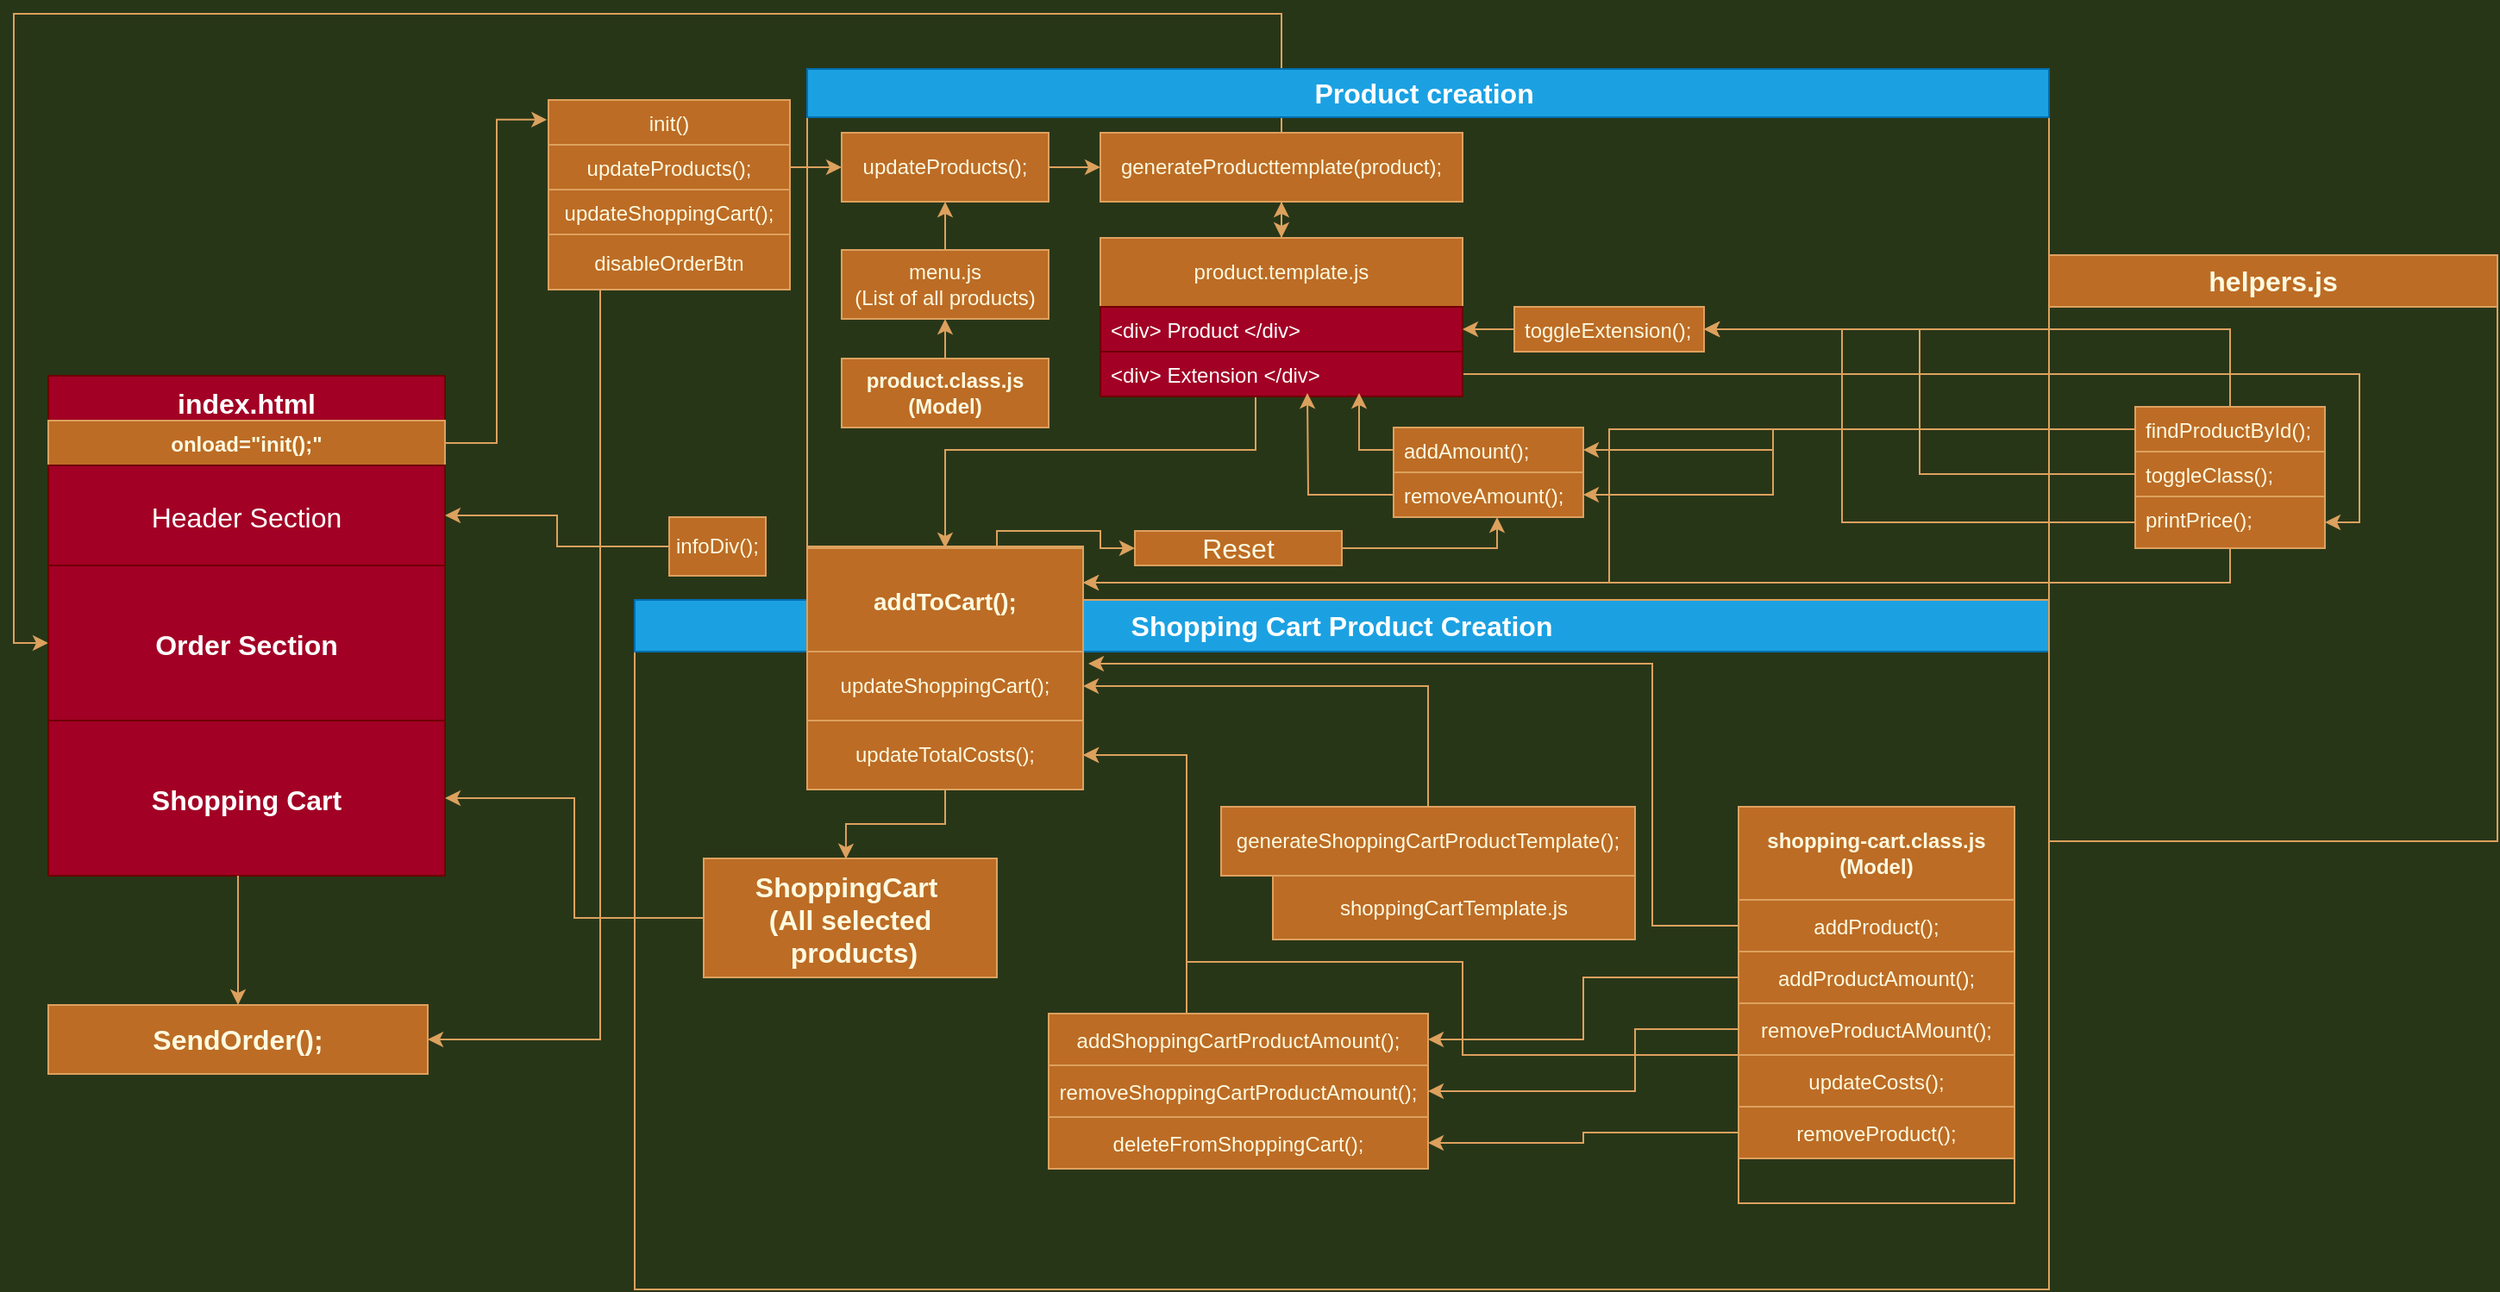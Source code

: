 <mxfile version="13.6.5">
    <diagram id="C5RBs43oDa-KdzZeNtuy" name="Page-1">
        <mxGraphModel dx="2034" dy="1747" grid="1" gridSize="10" guides="1" tooltips="1" connect="1" arrows="1" fold="1" page="1" pageScale="1" pageWidth="827" pageHeight="1169" background="#283618" math="0" shadow="0">
            <root>
                <mxCell id="WIyWlLk6GJQsqaUBKTNV-0"/>
                <mxCell id="WIyWlLk6GJQsqaUBKTNV-1" parent="WIyWlLk6GJQsqaUBKTNV-0"/>
                <mxCell id="zkfFHV4jXpPFQw0GAbJ--6" value="init()" style="swimlane;fontStyle=0;align=center;verticalAlign=top;childLayout=stackLayout;horizontal=1;startSize=26;horizontalStack=0;resizeParent=1;resizeLast=0;collapsible=1;marginBottom=0;rounded=0;shadow=0;strokeWidth=1;fillColor=#BC6C25;strokeColor=#DDA15E;fontColor=#FEFAE0;" parent="WIyWlLk6GJQsqaUBKTNV-1" vertex="1">
                    <mxGeometry x="260" y="-950" width="140" height="110" as="geometry">
                        <mxRectangle x="20" y="10" width="160" height="26" as="alternateBounds"/>
                    </mxGeometry>
                </mxCell>
                <mxCell id="zkfFHV4jXpPFQw0GAbJ--7" value="updateProducts();" style="text;align=center;verticalAlign=top;spacingLeft=4;spacingRight=4;overflow=hidden;rotatable=0;points=[[0,0.5],[1,0.5]];portConstraint=eastwest;fillColor=#BC6C25;strokeColor=#DDA15E;fontColor=#FEFAE0;" parent="zkfFHV4jXpPFQw0GAbJ--6" vertex="1">
                    <mxGeometry y="26" width="140" height="26" as="geometry"/>
                </mxCell>
                <mxCell id="zkfFHV4jXpPFQw0GAbJ--8" value="updateShoppingCart();" style="text;align=center;verticalAlign=top;spacingLeft=4;spacingRight=4;overflow=hidden;rotatable=0;points=[[0,0.5],[1,0.5]];portConstraint=eastwest;rounded=0;shadow=0;html=0;fillColor=#BC6C25;strokeColor=#DDA15E;fontColor=#FEFAE0;" parent="zkfFHV4jXpPFQw0GAbJ--6" vertex="1">
                    <mxGeometry y="52" width="140" height="26" as="geometry"/>
                </mxCell>
                <mxCell id="liBMy7sWaxeGPgHL_rmU-2" value="disableOrderBtn" style="text;align=center;verticalAlign=middle;spacingLeft=4;spacingRight=4;overflow=hidden;rotatable=0;points=[[0,0.5],[1,0.5]];portConstraint=eastwest;rounded=0;shadow=0;html=0;fillColor=#BC6C25;strokeColor=#DDA15E;fontColor=#FEFAE0;" parent="zkfFHV4jXpPFQw0GAbJ--6" vertex="1">
                    <mxGeometry y="78" width="140" height="32" as="geometry"/>
                </mxCell>
                <mxCell id="liBMy7sWaxeGPgHL_rmU-127" value="" style="rounded=0;whiteSpace=wrap;html=1;fillColor=none;fontSize=16;align=center;strokeColor=#DDA15E;fontColor=#FEFAE0;" parent="WIyWlLk6GJQsqaUBKTNV-1" vertex="1">
                    <mxGeometry x="310" y="-660" width="820" height="400" as="geometry"/>
                </mxCell>
                <mxCell id="liBMy7sWaxeGPgHL_rmU-128" value="&lt;b&gt;Shopping Cart Product Creation&lt;/b&gt;" style="rounded=0;whiteSpace=wrap;html=1;fillColor=#1ba1e2;fontSize=16;align=center;strokeColor=#006EAF;fontColor=#ffffff;" parent="WIyWlLk6GJQsqaUBKTNV-1" vertex="1">
                    <mxGeometry x="310" y="-660" width="820" height="30" as="geometry"/>
                </mxCell>
                <mxCell id="liBMy7sWaxeGPgHL_rmU-87" value="" style="rounded=0;whiteSpace=wrap;html=1;fillColor=none;fontSize=16;align=center;strokeColor=#DDA15E;fontColor=#FEFAE0;" parent="WIyWlLk6GJQsqaUBKTNV-1" vertex="1">
                    <mxGeometry x="410" y="-691" width="160" height="101" as="geometry"/>
                </mxCell>
                <mxCell id="liBMy7sWaxeGPgHL_rmU-99" value="" style="rounded=0;whiteSpace=wrap;html=1;fillColor=none;fontSize=16;align=center;strokeColor=#DDA15E;fontColor=#FEFAE0;" parent="WIyWlLk6GJQsqaUBKTNV-1" vertex="1">
                    <mxGeometry x="950" y="-540" width="160" height="230" as="geometry"/>
                </mxCell>
                <mxCell id="liBMy7sWaxeGPgHL_rmU-68" value="" style="rounded=0;whiteSpace=wrap;html=1;fillColor=none;strokeColor=#DDA15E;fontColor=#FEFAE0;" parent="WIyWlLk6GJQsqaUBKTNV-1" vertex="1">
                    <mxGeometry x="1130" y="-860" width="260" height="340" as="geometry"/>
                </mxCell>
                <mxCell id="liBMy7sWaxeGPgHL_rmU-60" value="" style="rounded=0;whiteSpace=wrap;html=1;fillColor=none;strokeColor=#DDA15E;fontColor=#FEFAE0;" parent="WIyWlLk6GJQsqaUBKTNV-1" vertex="1">
                    <mxGeometry x="410" y="-968" width="720" height="308" as="geometry"/>
                </mxCell>
                <mxCell id="liBMy7sWaxeGPgHL_rmU-16" value="" style="edgeStyle=orthogonalEdgeStyle;rounded=0;orthogonalLoop=1;jettySize=auto;html=1;labelBackgroundColor=#283618;strokeColor=#DDA15E;fontColor=#FEFAE0;" parent="WIyWlLk6GJQsqaUBKTNV-1" source="liBMy7sWaxeGPgHL_rmU-13" target="liBMy7sWaxeGPgHL_rmU-15" edge="1">
                    <mxGeometry relative="1" as="geometry"/>
                </mxCell>
                <mxCell id="liBMy7sWaxeGPgHL_rmU-13" value="&lt;span style=&quot;text-align: left&quot;&gt;updateProducts();&lt;/span&gt;" style="rounded=0;whiteSpace=wrap;html=1;fillColor=#BC6C25;strokeColor=#DDA15E;fontColor=#FEFAE0;" parent="WIyWlLk6GJQsqaUBKTNV-1" vertex="1">
                    <mxGeometry x="430" y="-931" width="120" height="40" as="geometry"/>
                </mxCell>
                <mxCell id="liBMy7sWaxeGPgHL_rmU-14" value="" style="edgeStyle=orthogonalEdgeStyle;rounded=0;orthogonalLoop=1;jettySize=auto;html=1;labelBackgroundColor=#283618;strokeColor=#DDA15E;fontColor=#FEFAE0;" parent="WIyWlLk6GJQsqaUBKTNV-1" source="zkfFHV4jXpPFQw0GAbJ--7" target="liBMy7sWaxeGPgHL_rmU-13" edge="1">
                    <mxGeometry relative="1" as="geometry"/>
                </mxCell>
                <mxCell id="liBMy7sWaxeGPgHL_rmU-30" value="" style="edgeStyle=orthogonalEdgeStyle;rounded=0;orthogonalLoop=1;jettySize=auto;html=1;labelBackgroundColor=#283618;strokeColor=#DDA15E;fontColor=#FEFAE0;" parent="WIyWlLk6GJQsqaUBKTNV-1" source="liBMy7sWaxeGPgHL_rmU-15" target="liBMy7sWaxeGPgHL_rmU-29" edge="1">
                    <mxGeometry relative="1" as="geometry"/>
                </mxCell>
                <mxCell id="liBMy7sWaxeGPgHL_rmU-81" style="edgeStyle=orthogonalEdgeStyle;rounded=0;orthogonalLoop=1;jettySize=auto;html=1;fontSize=16;entryX=0;entryY=0.5;entryDx=0;entryDy=0;labelBackgroundColor=#283618;strokeColor=#DDA15E;fontColor=#FEFAE0;" parent="WIyWlLk6GJQsqaUBKTNV-1" source="liBMy7sWaxeGPgHL_rmU-15" target="liBMy7sWaxeGPgHL_rmU-20" edge="1">
                    <mxGeometry relative="1" as="geometry">
                        <mxPoint x="-50" y="-640" as="targetPoint"/>
                        <Array as="points">
                            <mxPoint x="685" y="-1000"/>
                            <mxPoint x="-50" y="-1000"/>
                            <mxPoint x="-50" y="-635"/>
                        </Array>
                    </mxGeometry>
                </mxCell>
                <mxCell id="liBMy7sWaxeGPgHL_rmU-15" value="generateProducttemplate(product);" style="rounded=0;whiteSpace=wrap;html=1;fillColor=#BC6C25;strokeColor=#DDA15E;fontColor=#FEFAE0;" parent="WIyWlLk6GJQsqaUBKTNV-1" vertex="1">
                    <mxGeometry x="580" y="-931" width="210" height="40" as="geometry"/>
                </mxCell>
                <mxCell id="liBMy7sWaxeGPgHL_rmU-31" value="" style="edgeStyle=orthogonalEdgeStyle;rounded=0;orthogonalLoop=1;jettySize=auto;html=1;labelBackgroundColor=#283618;strokeColor=#DDA15E;fontColor=#FEFAE0;" parent="WIyWlLk6GJQsqaUBKTNV-1" source="liBMy7sWaxeGPgHL_rmU-29" target="liBMy7sWaxeGPgHL_rmU-15" edge="1">
                    <mxGeometry relative="1" as="geometry"/>
                </mxCell>
                <mxCell id="liBMy7sWaxeGPgHL_rmU-29" value="product.template.js" style="rounded=0;whiteSpace=wrap;html=1;fillColor=#BC6C25;strokeColor=#DDA15E;fontColor=#FEFAE0;" parent="WIyWlLk6GJQsqaUBKTNV-1" vertex="1">
                    <mxGeometry x="580" y="-870" width="210" height="40" as="geometry"/>
                </mxCell>
                <mxCell id="liBMy7sWaxeGPgHL_rmU-32" value="&lt;div&gt; Product &lt;/div&gt;" style="text;align=left;verticalAlign=top;spacingLeft=4;spacingRight=4;overflow=hidden;rotatable=0;points=[[0,0.5],[1,0.5]];portConstraint=eastwest;rounded=0;shadow=0;html=0;fillColor=#a20025;strokeColor=#6F0000;fontColor=#ffffff;" parent="WIyWlLk6GJQsqaUBKTNV-1" vertex="1">
                    <mxGeometry x="580" y="-830" width="210" height="26" as="geometry"/>
                </mxCell>
                <mxCell id="liBMy7sWaxeGPgHL_rmU-46" style="edgeStyle=orthogonalEdgeStyle;rounded=0;orthogonalLoop=1;jettySize=auto;html=1;labelBackgroundColor=#283618;strokeColor=#DDA15E;fontColor=#FEFAE0;" parent="WIyWlLk6GJQsqaUBKTNV-1" source="liBMy7sWaxeGPgHL_rmU-33" target="liBMy7sWaxeGPgHL_rmU-41" edge="1">
                    <mxGeometry relative="1" as="geometry">
                        <Array as="points">
                            <mxPoint x="670" y="-747"/>
                        </Array>
                    </mxGeometry>
                </mxCell>
                <mxCell id="liBMy7sWaxeGPgHL_rmU-47" style="edgeStyle=orthogonalEdgeStyle;rounded=0;orthogonalLoop=1;jettySize=auto;html=1;entryX=1;entryY=0.5;entryDx=0;entryDy=0;labelBackgroundColor=#283618;strokeColor=#DDA15E;fontColor=#FEFAE0;" parent="WIyWlLk6GJQsqaUBKTNV-1" source="liBMy7sWaxeGPgHL_rmU-33" target="liBMy7sWaxeGPgHL_rmU-42" edge="1">
                    <mxGeometry relative="1" as="geometry">
                        <mxPoint x="890" y="-700" as="targetPoint"/>
                    </mxGeometry>
                </mxCell>
                <mxCell id="liBMy7sWaxeGPgHL_rmU-33" value="&lt;div&gt; Extension &lt;/div&gt;" style="text;align=left;verticalAlign=top;spacingLeft=4;spacingRight=4;overflow=hidden;rotatable=0;points=[[0,0.5],[1,0.5]];portConstraint=eastwest;rounded=0;shadow=0;html=0;fillColor=#a20025;strokeColor=#6F0000;fontColor=#ffffff;" parent="WIyWlLk6GJQsqaUBKTNV-1" vertex="1">
                    <mxGeometry x="580" y="-804" width="210" height="26" as="geometry"/>
                </mxCell>
                <mxCell id="liBMy7sWaxeGPgHL_rmU-35" value="" style="edgeStyle=orthogonalEdgeStyle;rounded=0;orthogonalLoop=1;jettySize=auto;html=1;entryX=1;entryY=0.5;entryDx=0;entryDy=0;labelBackgroundColor=#283618;strokeColor=#DDA15E;fontColor=#FEFAE0;" parent="WIyWlLk6GJQsqaUBKTNV-1" source="liBMy7sWaxeGPgHL_rmU-34" target="liBMy7sWaxeGPgHL_rmU-32" edge="1">
                    <mxGeometry relative="1" as="geometry"/>
                </mxCell>
                <mxCell id="liBMy7sWaxeGPgHL_rmU-34" value="toggleExtension();" style="text;align=left;verticalAlign=top;spacingLeft=4;spacingRight=4;overflow=hidden;rotatable=0;points=[[0,0.5],[1,0.5]];portConstraint=eastwest;rounded=0;shadow=0;html=0;fillColor=#BC6C25;strokeColor=#DDA15E;fontColor=#FEFAE0;" parent="WIyWlLk6GJQsqaUBKTNV-1" vertex="1">
                    <mxGeometry x="820" y="-830" width="110" height="26" as="geometry"/>
                </mxCell>
                <mxCell id="liBMy7sWaxeGPgHL_rmU-38" value="" style="edgeStyle=orthogonalEdgeStyle;rounded=0;orthogonalLoop=1;jettySize=auto;html=1;labelBackgroundColor=#283618;strokeColor=#DDA15E;fontColor=#FEFAE0;" parent="WIyWlLk6GJQsqaUBKTNV-1" source="liBMy7sWaxeGPgHL_rmU-36" edge="1">
                    <mxGeometry relative="1" as="geometry">
                        <mxPoint x="730" y="-780" as="targetPoint"/>
                    </mxGeometry>
                </mxCell>
                <mxCell id="liBMy7sWaxeGPgHL_rmU-36" value="addAmount();" style="text;align=left;verticalAlign=top;spacingLeft=4;spacingRight=4;overflow=hidden;rotatable=0;points=[[0,0.5],[1,0.5]];portConstraint=eastwest;rounded=0;shadow=0;html=0;fillColor=#BC6C25;strokeColor=#DDA15E;fontColor=#FEFAE0;" parent="WIyWlLk6GJQsqaUBKTNV-1" vertex="1">
                    <mxGeometry x="750" y="-760" width="110" height="26" as="geometry"/>
                </mxCell>
                <mxCell id="liBMy7sWaxeGPgHL_rmU-40" style="edgeStyle=orthogonalEdgeStyle;rounded=0;orthogonalLoop=1;jettySize=auto;html=1;labelBackgroundColor=#283618;strokeColor=#DDA15E;fontColor=#FEFAE0;" parent="WIyWlLk6GJQsqaUBKTNV-1" source="liBMy7sWaxeGPgHL_rmU-37" edge="1">
                    <mxGeometry relative="1" as="geometry">
                        <mxPoint x="700" y="-780" as="targetPoint"/>
                    </mxGeometry>
                </mxCell>
                <mxCell id="liBMy7sWaxeGPgHL_rmU-37" value="removeAmount();" style="text;align=left;verticalAlign=top;spacingLeft=4;spacingRight=4;overflow=hidden;rotatable=0;points=[[0,0.5],[1,0.5]];portConstraint=eastwest;rounded=0;shadow=0;html=0;fillColor=#BC6C25;strokeColor=#DDA15E;fontColor=#FEFAE0;" parent="WIyWlLk6GJQsqaUBKTNV-1" vertex="1">
                    <mxGeometry x="750" y="-734" width="110" height="26" as="geometry"/>
                </mxCell>
                <mxCell id="liBMy7sWaxeGPgHL_rmU-49" value="" style="edgeStyle=orthogonalEdgeStyle;rounded=0;orthogonalLoop=1;jettySize=auto;html=1;labelBackgroundColor=#283618;strokeColor=#DDA15E;fontColor=#FEFAE0;" parent="WIyWlLk6GJQsqaUBKTNV-1" source="liBMy7sWaxeGPgHL_rmU-48" target="liBMy7sWaxeGPgHL_rmU-34" edge="1">
                    <mxGeometry relative="1" as="geometry"/>
                </mxCell>
                <mxCell id="liBMy7sWaxeGPgHL_rmU-48" value="toggleClass();" style="text;align=left;verticalAlign=top;spacingLeft=4;spacingRight=4;overflow=hidden;rotatable=0;points=[[0,0.5],[1,0.5]];portConstraint=eastwest;rounded=0;shadow=0;html=0;fillColor=#BC6C25;strokeColor=#DDA15E;fontColor=#FEFAE0;" parent="WIyWlLk6GJQsqaUBKTNV-1" vertex="1">
                    <mxGeometry x="1180" y="-746" width="110" height="26" as="geometry"/>
                </mxCell>
                <mxCell id="liBMy7sWaxeGPgHL_rmU-51" value="" style="edgeStyle=orthogonalEdgeStyle;rounded=0;orthogonalLoop=1;jettySize=auto;html=1;labelBackgroundColor=#283618;strokeColor=#DDA15E;fontColor=#FEFAE0;" parent="WIyWlLk6GJQsqaUBKTNV-1" source="liBMy7sWaxeGPgHL_rmU-50" target="liBMy7sWaxeGPgHL_rmU-34" edge="1">
                    <mxGeometry relative="1" as="geometry">
                        <Array as="points">
                            <mxPoint x="1235" y="-817"/>
                        </Array>
                    </mxGeometry>
                </mxCell>
                <mxCell id="liBMy7sWaxeGPgHL_rmU-52" style="edgeStyle=orthogonalEdgeStyle;rounded=0;orthogonalLoop=1;jettySize=auto;html=1;entryX=1;entryY=0.5;entryDx=0;entryDy=0;labelBackgroundColor=#283618;strokeColor=#DDA15E;fontColor=#FEFAE0;" parent="WIyWlLk6GJQsqaUBKTNV-1" source="liBMy7sWaxeGPgHL_rmU-50" target="liBMy7sWaxeGPgHL_rmU-36" edge="1">
                    <mxGeometry relative="1" as="geometry">
                        <Array as="points">
                            <mxPoint x="970" y="-759"/>
                            <mxPoint x="970" y="-747"/>
                        </Array>
                    </mxGeometry>
                </mxCell>
                <mxCell id="liBMy7sWaxeGPgHL_rmU-53" style="edgeStyle=orthogonalEdgeStyle;rounded=0;orthogonalLoop=1;jettySize=auto;html=1;labelBackgroundColor=#283618;strokeColor=#DDA15E;fontColor=#FEFAE0;" parent="WIyWlLk6GJQsqaUBKTNV-1" source="liBMy7sWaxeGPgHL_rmU-50" target="liBMy7sWaxeGPgHL_rmU-37" edge="1">
                    <mxGeometry relative="1" as="geometry">
                        <Array as="points">
                            <mxPoint x="970" y="-759"/>
                            <mxPoint x="970" y="-721"/>
                        </Array>
                    </mxGeometry>
                </mxCell>
                <mxCell id="liBMy7sWaxeGPgHL_rmU-71" style="edgeStyle=orthogonalEdgeStyle;rounded=0;orthogonalLoop=1;jettySize=auto;html=1;entryX=1;entryY=0.333;entryDx=0;entryDy=0;entryPerimeter=0;fontSize=14;labelBackgroundColor=#283618;strokeColor=#DDA15E;fontColor=#FEFAE0;" parent="WIyWlLk6GJQsqaUBKTNV-1" source="liBMy7sWaxeGPgHL_rmU-50" target="liBMy7sWaxeGPgHL_rmU-41" edge="1">
                    <mxGeometry relative="1" as="geometry"/>
                </mxCell>
                <mxCell id="liBMy7sWaxeGPgHL_rmU-50" value="findProductById();" style="text;align=left;verticalAlign=top;spacingLeft=4;spacingRight=4;overflow=hidden;rotatable=0;points=[[0,0.5],[1,0.5]];portConstraint=eastwest;rounded=0;shadow=0;html=0;fillColor=#BC6C25;strokeColor=#DDA15E;fontColor=#FEFAE0;" parent="WIyWlLk6GJQsqaUBKTNV-1" vertex="1">
                    <mxGeometry x="1180" y="-772" width="110" height="26" as="geometry"/>
                </mxCell>
                <mxCell id="liBMy7sWaxeGPgHL_rmU-57" value="" style="edgeStyle=orthogonalEdgeStyle;rounded=0;orthogonalLoop=1;jettySize=auto;html=1;labelBackgroundColor=#283618;strokeColor=#DDA15E;fontColor=#FEFAE0;" parent="WIyWlLk6GJQsqaUBKTNV-1" source="liBMy7sWaxeGPgHL_rmU-54" target="liBMy7sWaxeGPgHL_rmU-56" edge="1">
                    <mxGeometry relative="1" as="geometry"/>
                </mxCell>
                <mxCell id="liBMy7sWaxeGPgHL_rmU-54" value="&lt;span style=&quot;text-align: left&quot;&gt;&lt;b&gt;product.class.js&lt;br&gt;(Model)&lt;/b&gt;&lt;br&gt;&lt;/span&gt;" style="rounded=0;whiteSpace=wrap;html=1;fillColor=#BC6C25;strokeColor=#DDA15E;fontColor=#FEFAE0;" parent="WIyWlLk6GJQsqaUBKTNV-1" vertex="1">
                    <mxGeometry x="430" y="-800" width="120" height="40" as="geometry"/>
                </mxCell>
                <mxCell id="liBMy7sWaxeGPgHL_rmU-58" value="" style="edgeStyle=orthogonalEdgeStyle;rounded=0;orthogonalLoop=1;jettySize=auto;html=1;labelBackgroundColor=#283618;strokeColor=#DDA15E;fontColor=#FEFAE0;" parent="WIyWlLk6GJQsqaUBKTNV-1" source="liBMy7sWaxeGPgHL_rmU-56" target="liBMy7sWaxeGPgHL_rmU-13" edge="1">
                    <mxGeometry relative="1" as="geometry"/>
                </mxCell>
                <mxCell id="liBMy7sWaxeGPgHL_rmU-56" value="&lt;span style=&quot;text-align: left&quot;&gt;menu.js&lt;br&gt;(List of all products)&lt;br&gt;&lt;/span&gt;" style="rounded=0;whiteSpace=wrap;html=1;fillColor=#BC6C25;strokeColor=#DDA15E;fontColor=#FEFAE0;" parent="WIyWlLk6GJQsqaUBKTNV-1" vertex="1">
                    <mxGeometry x="430" y="-863" width="120" height="40" as="geometry"/>
                </mxCell>
                <mxCell id="liBMy7sWaxeGPgHL_rmU-65" value="&lt;font style=&quot;font-size: 16px&quot;&gt;&lt;b&gt;Product creation&amp;nbsp;&lt;/b&gt;&lt;/font&gt;" style="rounded=0;whiteSpace=wrap;html=1;fillColor=#1ba1e2;strokeColor=#006EAF;fontColor=#ffffff;" parent="WIyWlLk6GJQsqaUBKTNV-1" vertex="1">
                    <mxGeometry x="410" y="-968" width="720" height="28" as="geometry"/>
                </mxCell>
                <mxCell id="liBMy7sWaxeGPgHL_rmU-66" value="&lt;span style=&quot;text-align: left&quot;&gt;&lt;b&gt;shopping-cart.class.js&lt;br&gt;(Model)&lt;/b&gt;&lt;br&gt;&lt;/span&gt;" style="rounded=0;whiteSpace=wrap;html=1;fillColor=#BC6C25;strokeColor=#DDA15E;fontColor=#FEFAE0;" parent="WIyWlLk6GJQsqaUBKTNV-1" vertex="1">
                    <mxGeometry x="950" y="-540" width="160" height="54" as="geometry"/>
                </mxCell>
                <mxCell id="liBMy7sWaxeGPgHL_rmU-82" style="edgeStyle=orthogonalEdgeStyle;rounded=0;orthogonalLoop=1;jettySize=auto;html=1;fontSize=16;labelBackgroundColor=#283618;strokeColor=#DDA15E;fontColor=#FEFAE0;" parent="WIyWlLk6GJQsqaUBKTNV-1" source="liBMy7sWaxeGPgHL_rmU-67" edge="1">
                    <mxGeometry relative="1" as="geometry">
                        <mxPoint x="573" y="-623" as="targetPoint"/>
                        <Array as="points">
                            <mxPoint x="900" y="-471"/>
                            <mxPoint x="900" y="-623"/>
                        </Array>
                    </mxGeometry>
                </mxCell>
                <mxCell id="liBMy7sWaxeGPgHL_rmU-67" value="addProduct();" style="text;align=center;verticalAlign=middle;spacingLeft=4;spacingRight=4;overflow=hidden;rotatable=0;points=[[0,0.5],[1,0.5]];portConstraint=eastwest;rounded=0;shadow=0;html=0;fillColor=#BC6C25;strokeColor=#DDA15E;fontColor=#FEFAE0;" parent="WIyWlLk6GJQsqaUBKTNV-1" vertex="1">
                    <mxGeometry x="950" y="-486" width="160" height="30" as="geometry"/>
                </mxCell>
                <mxCell id="liBMy7sWaxeGPgHL_rmU-69" value="&lt;b&gt;&lt;font style=&quot;font-size: 16px&quot;&gt;helpers.js&lt;/font&gt;&lt;/b&gt;" style="rounded=0;whiteSpace=wrap;html=1;fillColor=#BC6C25;strokeColor=#DDA15E;fontColor=#FEFAE0;" parent="WIyWlLk6GJQsqaUBKTNV-1" vertex="1">
                    <mxGeometry x="1130" y="-860" width="260" height="30" as="geometry"/>
                </mxCell>
                <mxCell id="liBMy7sWaxeGPgHL_rmU-75" value="" style="edgeStyle=orthogonalEdgeStyle;rounded=0;orthogonalLoop=1;jettySize=auto;html=1;fontSize=14;labelBackgroundColor=#283618;strokeColor=#DDA15E;fontColor=#FEFAE0;" parent="WIyWlLk6GJQsqaUBKTNV-1" source="liBMy7sWaxeGPgHL_rmU-42" target="liBMy7sWaxeGPgHL_rmU-34" edge="1">
                    <mxGeometry relative="1" as="geometry">
                        <Array as="points">
                            <mxPoint x="1010" y="-705"/>
                            <mxPoint x="1010" y="-817"/>
                        </Array>
                    </mxGeometry>
                </mxCell>
                <mxCell id="liBMy7sWaxeGPgHL_rmU-76" style="edgeStyle=orthogonalEdgeStyle;rounded=0;orthogonalLoop=1;jettySize=auto;html=1;fontSize=14;labelBackgroundColor=#283618;strokeColor=#DDA15E;fontColor=#FEFAE0;" parent="WIyWlLk6GJQsqaUBKTNV-1" source="liBMy7sWaxeGPgHL_rmU-42" target="liBMy7sWaxeGPgHL_rmU-41" edge="1">
                    <mxGeometry relative="1" as="geometry">
                        <mxPoint x="820" y="-670" as="targetPoint"/>
                        <Array as="points">
                            <mxPoint x="1235" y="-670"/>
                        </Array>
                    </mxGeometry>
                </mxCell>
                <mxCell id="liBMy7sWaxeGPgHL_rmU-42" value="printPrice();" style="text;align=left;verticalAlign=top;spacingLeft=4;spacingRight=4;overflow=hidden;rotatable=0;points=[[0,0.5],[1,0.5]];portConstraint=eastwest;rounded=0;shadow=0;html=0;fillColor=#BC6C25;strokeColor=#DDA15E;fontColor=#FEFAE0;" parent="WIyWlLk6GJQsqaUBKTNV-1" vertex="1">
                    <mxGeometry x="1180" y="-720" width="110" height="30" as="geometry"/>
                </mxCell>
                <mxCell id="liBMy7sWaxeGPgHL_rmU-18" value="index.html" style="swimlane;fontStyle=1;align=center;verticalAlign=top;childLayout=stackLayout;horizontal=1;startSize=26;horizontalStack=0;resizeParent=1;resizeLast=0;collapsible=1;marginBottom=0;rounded=0;shadow=0;strokeWidth=1;fillColor=#a20025;strokeColor=#6F0000;fontSize=16;fontColor=#ffffff;" parent="WIyWlLk6GJQsqaUBKTNV-1" vertex="1">
                    <mxGeometry x="-30" y="-790" width="230" height="290" as="geometry">
                        <mxRectangle x="20" y="10" width="160" height="26" as="alternateBounds"/>
                    </mxGeometry>
                </mxCell>
                <mxCell id="liBMy7sWaxeGPgHL_rmU-23" value="onload=&quot;init();&quot;" style="text;align=center;verticalAlign=top;spacingLeft=4;spacingRight=4;overflow=hidden;rotatable=0;points=[[0,0.5],[1,0.5]];portConstraint=eastwest;fillColor=#BC6C25;strokeColor=#DDA15E;fontStyle=1;fontColor=#FEFAE0;" parent="liBMy7sWaxeGPgHL_rmU-18" vertex="1">
                    <mxGeometry y="26" width="230" height="26" as="geometry"/>
                </mxCell>
                <mxCell id="liBMy7sWaxeGPgHL_rmU-19" value="Header Section" style="text;align=center;verticalAlign=middle;spacingLeft=4;spacingRight=4;overflow=hidden;rotatable=0;points=[[0,0.5],[1,0.5]];portConstraint=eastwest;fillColor=#a20025;strokeColor=#6F0000;fontSize=16;fontColor=#ffffff;" parent="liBMy7sWaxeGPgHL_rmU-18" vertex="1">
                    <mxGeometry y="52" width="230" height="58" as="geometry"/>
                </mxCell>
                <mxCell id="liBMy7sWaxeGPgHL_rmU-20" value="Order Section" style="text;align=center;verticalAlign=middle;spacingLeft=4;spacingRight=4;overflow=hidden;rotatable=0;points=[[0,0.5],[1,0.5]];portConstraint=eastwest;rounded=0;shadow=0;html=0;fillColor=#a20025;strokeColor=#6F0000;fontSize=16;fontStyle=1;fontColor=#ffffff;" parent="liBMy7sWaxeGPgHL_rmU-18" vertex="1">
                    <mxGeometry y="110" width="230" height="90" as="geometry"/>
                </mxCell>
                <mxCell id="liBMy7sWaxeGPgHL_rmU-27" value="Shopping Cart" style="text;align=center;verticalAlign=middle;spacingLeft=4;spacingRight=4;overflow=hidden;rotatable=0;points=[[0,0.5],[1,0.5]];portConstraint=eastwest;rounded=0;shadow=0;html=0;fillColor=#a20025;strokeColor=#6F0000;fontSize=16;fontStyle=1;fontColor=#ffffff;" parent="liBMy7sWaxeGPgHL_rmU-18" vertex="1">
                    <mxGeometry y="200" width="230" height="90" as="geometry"/>
                </mxCell>
                <mxCell id="liBMy7sWaxeGPgHL_rmU-79" style="edgeStyle=orthogonalEdgeStyle;rounded=0;orthogonalLoop=1;jettySize=auto;html=1;entryX=-0.006;entryY=0.104;entryDx=0;entryDy=0;entryPerimeter=0;fontSize=16;labelBackgroundColor=#283618;strokeColor=#DDA15E;fontColor=#FEFAE0;" parent="WIyWlLk6GJQsqaUBKTNV-1" source="liBMy7sWaxeGPgHL_rmU-23" target="zkfFHV4jXpPFQw0GAbJ--6" edge="1">
                    <mxGeometry relative="1" as="geometry"/>
                </mxCell>
                <mxCell id="liBMy7sWaxeGPgHL_rmU-124" style="edgeStyle=orthogonalEdgeStyle;rounded=0;orthogonalLoop=1;jettySize=auto;html=1;fontSize=16;labelBackgroundColor=#283618;strokeColor=#DDA15E;fontColor=#FEFAE0;" parent="WIyWlLk6GJQsqaUBKTNV-1" source="liBMy7sWaxeGPgHL_rmU-83" target="liBMy7sWaxeGPgHL_rmU-27" edge="1">
                    <mxGeometry relative="1" as="geometry"/>
                </mxCell>
                <mxCell id="liBMy7sWaxeGPgHL_rmU-83" value="ShoppingCart &#10;(All selected&#10; products)" style="text;align=center;verticalAlign=middle;spacingLeft=4;spacingRight=4;overflow=hidden;rotatable=0;points=[[0,0.5],[1,0.5]];portConstraint=eastwest;rounded=0;shadow=0;html=0;fillColor=#BC6C25;strokeColor=#DDA15E;fontStyle=1;fontSize=16;fontColor=#FEFAE0;" parent="WIyWlLk6GJQsqaUBKTNV-1" vertex="1">
                    <mxGeometry x="350" y="-510" width="170" height="69" as="geometry"/>
                </mxCell>
                <mxCell id="liBMy7sWaxeGPgHL_rmU-108" style="edgeStyle=orthogonalEdgeStyle;rounded=0;orthogonalLoop=1;jettySize=auto;html=1;entryX=0.5;entryY=0;entryDx=0;entryDy=0;fontSize=16;labelBackgroundColor=#283618;strokeColor=#DDA15E;fontColor=#FEFAE0;" parent="WIyWlLk6GJQsqaUBKTNV-1" source="liBMy7sWaxeGPgHL_rmU-85" target="liBMy7sWaxeGPgHL_rmU-86" edge="1">
                    <mxGeometry relative="1" as="geometry"/>
                </mxCell>
                <mxCell id="liBMy7sWaxeGPgHL_rmU-85" value="&lt;span style=&quot;text-align: left&quot;&gt;updateShoppingCart();&lt;/span&gt;" style="rounded=0;whiteSpace=wrap;html=1;fillColor=#BC6C25;strokeColor=#DDA15E;fontColor=#FEFAE0;" parent="WIyWlLk6GJQsqaUBKTNV-1" vertex="1">
                    <mxGeometry x="410" y="-630" width="160" height="40" as="geometry"/>
                </mxCell>
                <mxCell id="liBMy7sWaxeGPgHL_rmU-109" style="edgeStyle=orthogonalEdgeStyle;rounded=0;orthogonalLoop=1;jettySize=auto;html=1;entryX=0.485;entryY=0.006;entryDx=0;entryDy=0;entryPerimeter=0;fontSize=16;labelBackgroundColor=#283618;strokeColor=#DDA15E;fontColor=#FEFAE0;" parent="WIyWlLk6GJQsqaUBKTNV-1" source="liBMy7sWaxeGPgHL_rmU-86" target="liBMy7sWaxeGPgHL_rmU-83" edge="1">
                    <mxGeometry relative="1" as="geometry">
                        <Array as="points">
                            <mxPoint x="490" y="-530"/>
                            <mxPoint x="433" y="-530"/>
                        </Array>
                    </mxGeometry>
                </mxCell>
                <mxCell id="liBMy7sWaxeGPgHL_rmU-86" value="&lt;span style=&quot;text-align: left&quot;&gt;updateTotalCosts();&lt;/span&gt;" style="rounded=0;whiteSpace=wrap;html=1;fillColor=#BC6C25;strokeColor=#DDA15E;fontColor=#FEFAE0;" parent="WIyWlLk6GJQsqaUBKTNV-1" vertex="1">
                    <mxGeometry x="410" y="-590" width="160" height="40" as="geometry"/>
                </mxCell>
                <mxCell id="liBMy7sWaxeGPgHL_rmU-93" value="" style="edgeStyle=orthogonalEdgeStyle;rounded=0;orthogonalLoop=1;jettySize=auto;html=1;fontSize=16;entryX=0;entryY=0.5;entryDx=0;entryDy=0;labelBackgroundColor=#283618;strokeColor=#DDA15E;fontColor=#FEFAE0;" parent="WIyWlLk6GJQsqaUBKTNV-1" source="liBMy7sWaxeGPgHL_rmU-87" target="liBMy7sWaxeGPgHL_rmU-89" edge="1">
                    <mxGeometry relative="1" as="geometry">
                        <Array as="points">
                            <mxPoint x="520" y="-700"/>
                            <mxPoint x="580" y="-700"/>
                            <mxPoint x="580" y="-690"/>
                        </Array>
                    </mxGeometry>
                </mxCell>
                <mxCell id="liBMy7sWaxeGPgHL_rmU-96" style="edgeStyle=orthogonalEdgeStyle;rounded=0;orthogonalLoop=1;jettySize=auto;html=1;fontSize=16;labelBackgroundColor=#283618;strokeColor=#DDA15E;fontColor=#FEFAE0;" parent="WIyWlLk6GJQsqaUBKTNV-1" source="liBMy7sWaxeGPgHL_rmU-89" target="liBMy7sWaxeGPgHL_rmU-37" edge="1">
                    <mxGeometry relative="1" as="geometry">
                        <mxPoint x="840" y="-670" as="targetPoint"/>
                        <Array as="points">
                            <mxPoint x="810" y="-690"/>
                        </Array>
                    </mxGeometry>
                </mxCell>
                <mxCell id="liBMy7sWaxeGPgHL_rmU-89" value="Reset" style="rounded=0;whiteSpace=wrap;html=1;fillColor=#BC6C25;fontSize=16;align=center;strokeColor=#DDA15E;fontColor=#FEFAE0;" parent="WIyWlLk6GJQsqaUBKTNV-1" vertex="1">
                    <mxGeometry x="600" y="-700" width="120" height="20" as="geometry"/>
                </mxCell>
                <mxCell id="liBMy7sWaxeGPgHL_rmU-111" style="edgeStyle=orthogonalEdgeStyle;rounded=0;orthogonalLoop=1;jettySize=auto;html=1;fontSize=16;labelBackgroundColor=#283618;strokeColor=#DDA15E;fontColor=#FEFAE0;" parent="WIyWlLk6GJQsqaUBKTNV-1" source="liBMy7sWaxeGPgHL_rmU-97" target="liBMy7sWaxeGPgHL_rmU-100" edge="1">
                    <mxGeometry relative="1" as="geometry"/>
                </mxCell>
                <mxCell id="liBMy7sWaxeGPgHL_rmU-97" value="addProductAmount();" style="text;align=center;verticalAlign=middle;spacingLeft=4;spacingRight=4;overflow=hidden;rotatable=0;points=[[0,0.5],[1,0.5]];portConstraint=eastwest;rounded=0;shadow=0;html=0;fillColor=#BC6C25;strokeColor=#DDA15E;fontColor=#FEFAE0;" parent="WIyWlLk6GJQsqaUBKTNV-1" vertex="1">
                    <mxGeometry x="950" y="-456" width="160" height="30" as="geometry"/>
                </mxCell>
                <mxCell id="liBMy7sWaxeGPgHL_rmU-125" style="edgeStyle=orthogonalEdgeStyle;rounded=0;orthogonalLoop=1;jettySize=auto;html=1;fontSize=16;labelBackgroundColor=#283618;strokeColor=#DDA15E;fontColor=#FEFAE0;" parent="WIyWlLk6GJQsqaUBKTNV-1" source="liBMy7sWaxeGPgHL_rmU-98" target="liBMy7sWaxeGPgHL_rmU-118" edge="1">
                    <mxGeometry relative="1" as="geometry">
                        <Array as="points">
                            <mxPoint x="890" y="-411"/>
                            <mxPoint x="890" y="-375"/>
                        </Array>
                    </mxGeometry>
                </mxCell>
                <mxCell id="liBMy7sWaxeGPgHL_rmU-98" value="removeProductAMount();" style="text;align=center;verticalAlign=middle;spacingLeft=4;spacingRight=4;overflow=hidden;rotatable=0;points=[[0,0.5],[1,0.5]];portConstraint=eastwest;rounded=0;shadow=0;html=0;fillColor=#BC6C25;strokeColor=#DDA15E;fontColor=#FEFAE0;" parent="WIyWlLk6GJQsqaUBKTNV-1" vertex="1">
                    <mxGeometry x="950" y="-426" width="160" height="30" as="geometry"/>
                </mxCell>
                <mxCell id="liBMy7sWaxeGPgHL_rmU-100" value="addShoppingCartProductAmount();" style="text;align=center;verticalAlign=middle;spacingLeft=4;spacingRight=4;overflow=hidden;rotatable=0;points=[[0,0.5],[1,0.5]];portConstraint=eastwest;rounded=0;shadow=0;html=0;fillColor=#BC6C25;strokeColor=#DDA15E;fontColor=#FEFAE0;" parent="WIyWlLk6GJQsqaUBKTNV-1" vertex="1">
                    <mxGeometry x="550" y="-420" width="220" height="30" as="geometry"/>
                </mxCell>
                <mxCell id="liBMy7sWaxeGPgHL_rmU-101" value="removeShoppingCartProductAmount();" style="text;align=center;verticalAlign=middle;spacingLeft=4;spacingRight=4;overflow=hidden;rotatable=0;points=[[0,0.5],[1,0.5]];portConstraint=eastwest;rounded=0;shadow=0;html=0;fillColor=#BC6C25;strokeColor=#DDA15E;fontColor=#FEFAE0;" parent="WIyWlLk6GJQsqaUBKTNV-1" vertex="1">
                    <mxGeometry x="550" y="-390" width="220" height="30" as="geometry"/>
                </mxCell>
                <mxCell id="liBMy7sWaxeGPgHL_rmU-120" style="edgeStyle=orthogonalEdgeStyle;rounded=0;orthogonalLoop=1;jettySize=auto;html=1;fontSize=16;labelBackgroundColor=#283618;strokeColor=#DDA15E;fontColor=#FEFAE0;" parent="WIyWlLk6GJQsqaUBKTNV-1" source="liBMy7sWaxeGPgHL_rmU-103" edge="1">
                    <mxGeometry relative="1" as="geometry">
                        <mxPoint x="570" y="-570" as="targetPoint"/>
                        <Array as="points">
                            <mxPoint x="790" y="-396"/>
                            <mxPoint x="790" y="-450"/>
                            <mxPoint x="630" y="-450"/>
                            <mxPoint x="630" y="-570"/>
                        </Array>
                    </mxGeometry>
                </mxCell>
                <mxCell id="liBMy7sWaxeGPgHL_rmU-103" value="updateCosts();" style="text;align=center;verticalAlign=middle;spacingLeft=4;spacingRight=4;overflow=hidden;rotatable=0;points=[[0,0.5],[1,0.5]];portConstraint=eastwest;rounded=0;shadow=0;html=0;fillColor=#BC6C25;strokeColor=#DDA15E;fontColor=#FEFAE0;" parent="WIyWlLk6GJQsqaUBKTNV-1" vertex="1">
                    <mxGeometry x="950" y="-396" width="160" height="30" as="geometry"/>
                </mxCell>
                <mxCell id="liBMy7sWaxeGPgHL_rmU-41" value="addToCart();" style="text;align=center;verticalAlign=middle;spacingLeft=4;spacingRight=4;overflow=hidden;rotatable=0;points=[[0,0.5],[1,0.5]];portConstraint=eastwest;rounded=0;shadow=0;html=0;fillColor=#BC6C25;strokeColor=#DDA15E;fontStyle=1;fontSize=14;fontColor=#FEFAE0;" parent="WIyWlLk6GJQsqaUBKTNV-1" vertex="1">
                    <mxGeometry x="410" y="-690" width="160" height="60" as="geometry"/>
                </mxCell>
                <mxCell id="liBMy7sWaxeGPgHL_rmU-113" value="deleteFromShoppingCart();" style="text;align=center;verticalAlign=middle;spacingLeft=4;spacingRight=4;overflow=hidden;rotatable=0;points=[[0,0.5],[1,0.5]];portConstraint=eastwest;rounded=0;shadow=0;html=0;fillColor=#BC6C25;strokeColor=#DDA15E;fontColor=#FEFAE0;" parent="WIyWlLk6GJQsqaUBKTNV-1" vertex="1">
                    <mxGeometry x="550" y="-360" width="220" height="30" as="geometry"/>
                </mxCell>
                <mxCell id="liBMy7sWaxeGPgHL_rmU-116" style="edgeStyle=orthogonalEdgeStyle;rounded=0;orthogonalLoop=1;jettySize=auto;html=1;fontSize=16;labelBackgroundColor=#283618;strokeColor=#DDA15E;fontColor=#FEFAE0;" parent="WIyWlLk6GJQsqaUBKTNV-1" source="liBMy7sWaxeGPgHL_rmU-115" target="liBMy7sWaxeGPgHL_rmU-113" edge="1">
                    <mxGeometry relative="1" as="geometry"/>
                </mxCell>
                <mxCell id="liBMy7sWaxeGPgHL_rmU-115" value="removeProduct();" style="text;align=center;verticalAlign=middle;spacingLeft=4;spacingRight=4;overflow=hidden;rotatable=0;points=[[0,0.5],[1,0.5]];portConstraint=eastwest;rounded=0;shadow=0;html=0;fillColor=#BC6C25;strokeColor=#DDA15E;fontColor=#FEFAE0;" parent="WIyWlLk6GJQsqaUBKTNV-1" vertex="1">
                    <mxGeometry x="950" y="-366" width="160" height="30" as="geometry"/>
                </mxCell>
                <mxCell id="liBMy7sWaxeGPgHL_rmU-119" style="edgeStyle=orthogonalEdgeStyle;rounded=0;orthogonalLoop=1;jettySize=auto;html=1;entryX=1;entryY=0.5;entryDx=0;entryDy=0;fontSize=16;labelBackgroundColor=#283618;strokeColor=#DDA15E;fontColor=#FEFAE0;" parent="WIyWlLk6GJQsqaUBKTNV-1" source="liBMy7sWaxeGPgHL_rmU-118" target="liBMy7sWaxeGPgHL_rmU-86" edge="1">
                    <mxGeometry relative="1" as="geometry">
                        <Array as="points">
                            <mxPoint x="630" y="-570"/>
                        </Array>
                    </mxGeometry>
                </mxCell>
                <mxCell id="liBMy7sWaxeGPgHL_rmU-118" value="" style="rounded=0;whiteSpace=wrap;html=1;fillColor=none;fontSize=16;align=center;strokeColor=#DDA15E;fontColor=#FEFAE0;" parent="WIyWlLk6GJQsqaUBKTNV-1" vertex="1">
                    <mxGeometry x="550" y="-420" width="220" height="90" as="geometry"/>
                </mxCell>
                <mxCell id="liBMy7sWaxeGPgHL_rmU-123" style="edgeStyle=orthogonalEdgeStyle;rounded=0;orthogonalLoop=1;jettySize=auto;html=1;fontSize=16;labelBackgroundColor=#283618;strokeColor=#DDA15E;fontColor=#FEFAE0;" parent="WIyWlLk6GJQsqaUBKTNV-1" source="liBMy7sWaxeGPgHL_rmU-121" target="liBMy7sWaxeGPgHL_rmU-85" edge="1">
                    <mxGeometry relative="1" as="geometry">
                        <Array as="points">
                            <mxPoint x="770" y="-610"/>
                        </Array>
                    </mxGeometry>
                </mxCell>
                <mxCell id="liBMy7sWaxeGPgHL_rmU-121" value="generateShoppingCartProductTemplate();" style="rounded=0;whiteSpace=wrap;html=1;fillColor=#BC6C25;strokeColor=#DDA15E;fontColor=#FEFAE0;" parent="WIyWlLk6GJQsqaUBKTNV-1" vertex="1">
                    <mxGeometry x="650" y="-540" width="240" height="40" as="geometry"/>
                </mxCell>
                <mxCell id="liBMy7sWaxeGPgHL_rmU-122" value="shoppingCartTemplate.js" style="rounded=0;whiteSpace=wrap;html=1;fillColor=#BC6C25;strokeColor=#DDA15E;fontColor=#FEFAE0;" parent="WIyWlLk6GJQsqaUBKTNV-1" vertex="1">
                    <mxGeometry x="680" y="-500" width="210" height="37" as="geometry"/>
                </mxCell>
                <mxCell id="liBMy7sWaxeGPgHL_rmU-129" value="&lt;span style=&quot;text-align: left&quot;&gt;&lt;b&gt;&lt;font style=&quot;font-size: 16px&quot;&gt;SendOrder();&lt;/font&gt;&lt;/b&gt;&lt;/span&gt;" style="rounded=0;whiteSpace=wrap;html=1;fillColor=#BC6C25;strokeColor=#DDA15E;fontColor=#FEFAE0;" parent="WIyWlLk6GJQsqaUBKTNV-1" vertex="1">
                    <mxGeometry x="-30" y="-425" width="220" height="40" as="geometry"/>
                </mxCell>
                <mxCell id="liBMy7sWaxeGPgHL_rmU-131" style="edgeStyle=orthogonalEdgeStyle;rounded=0;orthogonalLoop=1;jettySize=auto;html=1;entryX=1;entryY=0.5;entryDx=0;entryDy=0;fontSize=16;labelBackgroundColor=#283618;strokeColor=#DDA15E;fontColor=#FEFAE0;" parent="WIyWlLk6GJQsqaUBKTNV-1" source="liBMy7sWaxeGPgHL_rmU-130" target="liBMy7sWaxeGPgHL_rmU-19" edge="1">
                    <mxGeometry relative="1" as="geometry"/>
                </mxCell>
                <mxCell id="liBMy7sWaxeGPgHL_rmU-130" value="&lt;span style=&quot;text-align: left&quot;&gt;&lt;font style=&quot;font-size: 12px&quot;&gt;infoDiv();&lt;/font&gt;&lt;/span&gt;" style="rounded=0;whiteSpace=wrap;html=1;fillColor=#BC6C25;strokeColor=#DDA15E;fontColor=#FEFAE0;" parent="WIyWlLk6GJQsqaUBKTNV-1" vertex="1">
                    <mxGeometry x="330" y="-708" width="56" height="34" as="geometry"/>
                </mxCell>
                <mxCell id="liBMy7sWaxeGPgHL_rmU-133" style="edgeStyle=orthogonalEdgeStyle;rounded=0;orthogonalLoop=1;jettySize=auto;html=1;fontSize=16;labelBackgroundColor=#283618;strokeColor=#DDA15E;fontColor=#FEFAE0;" parent="WIyWlLk6GJQsqaUBKTNV-1" source="liBMy7sWaxeGPgHL_rmU-2" target="liBMy7sWaxeGPgHL_rmU-129" edge="1">
                    <mxGeometry relative="1" as="geometry">
                        <Array as="points">
                            <mxPoint x="290" y="-405"/>
                        </Array>
                    </mxGeometry>
                </mxCell>
                <mxCell id="liBMy7sWaxeGPgHL_rmU-134" style="edgeStyle=orthogonalEdgeStyle;rounded=0;orthogonalLoop=1;jettySize=auto;html=1;fontSize=16;labelBackgroundColor=#283618;strokeColor=#DDA15E;fontColor=#FEFAE0;" parent="WIyWlLk6GJQsqaUBKTNV-1" source="liBMy7sWaxeGPgHL_rmU-27" target="liBMy7sWaxeGPgHL_rmU-129" edge="1">
                    <mxGeometry relative="1" as="geometry">
                        <Array as="points">
                            <mxPoint x="80" y="-490"/>
                            <mxPoint x="80" y="-490"/>
                        </Array>
                    </mxGeometry>
                </mxCell>
            </root>
        </mxGraphModel>
    </diagram>
</mxfile>